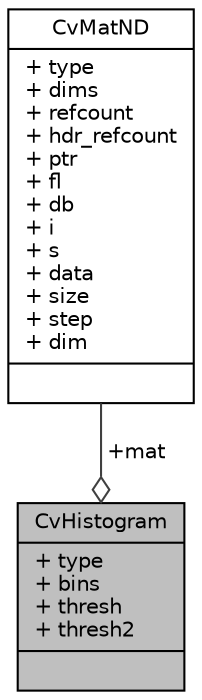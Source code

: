 digraph "CvHistogram"
{
 // LATEX_PDF_SIZE
  edge [fontname="Helvetica",fontsize="10",labelfontname="Helvetica",labelfontsize="10"];
  node [fontname="Helvetica",fontsize="10",shape=record];
  Node1 [label="{CvHistogram\n|+ type\l+ bins\l+ thresh\l+ thresh2\l|}",height=0.2,width=0.4,color="black", fillcolor="grey75", style="filled", fontcolor="black",tooltip=" "];
  Node2 -> Node1 [color="grey25",fontsize="10",style="solid",label=" +mat" ,arrowhead="odiamond",fontname="Helvetica"];
  Node2 [label="{CvMatND\n|+ type\l+ dims\l+ refcount\l+ hdr_refcount\l+ ptr\l+ fl\l+ db\l+ i\l+ s\l+ data\l+ size\l+ step\l+ dim\l|}",height=0.2,width=0.4,color="black", fillcolor="white", style="filled",URL="$struct_cv_mat_n_d.html",tooltip=" "];
}

